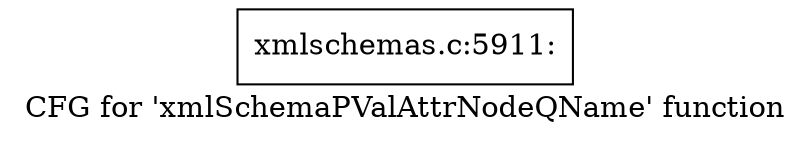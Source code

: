 digraph "CFG for 'xmlSchemaPValAttrNodeQName' function" {
	label="CFG for 'xmlSchemaPValAttrNodeQName' function";

	Node0x55d0260a79e0 [shape=record,label="{xmlschemas.c:5911:}"];
}
